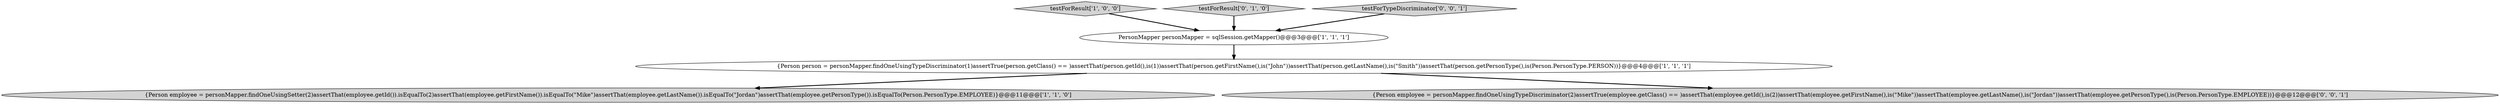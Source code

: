 digraph {
0 [style = filled, label = "testForResult['1', '0', '0']", fillcolor = lightgray, shape = diamond image = "AAA0AAABBB1BBB"];
2 [style = filled, label = "{Person person = personMapper.findOneUsingTypeDiscriminator(1)assertTrue(person.getClass() == )assertThat(person.getId(),is(1))assertThat(person.getFirstName(),is(\"John\"))assertThat(person.getLastName(),is(\"Smith\"))assertThat(person.getPersonType(),is(Person.PersonType.PERSON))}@@@4@@@['1', '1', '1']", fillcolor = white, shape = ellipse image = "AAA0AAABBB1BBB"];
4 [style = filled, label = "testForResult['0', '1', '0']", fillcolor = lightgray, shape = diamond image = "AAA0AAABBB2BBB"];
1 [style = filled, label = "{Person employee = personMapper.findOneUsingSetter(2)assertThat(employee.getId()).isEqualTo(2)assertThat(employee.getFirstName()).isEqualTo(\"Mike\")assertThat(employee.getLastName()).isEqualTo(\"Jordan\")assertThat(employee.getPersonType()).isEqualTo(Person.PersonType.EMPLOYEE)}@@@11@@@['1', '1', '0']", fillcolor = lightgray, shape = ellipse image = "AAA0AAABBB1BBB"];
3 [style = filled, label = "PersonMapper personMapper = sqlSession.getMapper()@@@3@@@['1', '1', '1']", fillcolor = white, shape = ellipse image = "AAA0AAABBB1BBB"];
6 [style = filled, label = "{Person employee = personMapper.findOneUsingTypeDiscriminator(2)assertTrue(employee.getClass() == )assertThat(employee.getId(),is(2))assertThat(employee.getFirstName(),is(\"Mike\"))assertThat(employee.getLastName(),is(\"Jordan\"))assertThat(employee.getPersonType(),is(Person.PersonType.EMPLOYEE))}@@@12@@@['0', '0', '1']", fillcolor = lightgray, shape = ellipse image = "AAA0AAABBB3BBB"];
5 [style = filled, label = "testForTypeDiscriminator['0', '0', '1']", fillcolor = lightgray, shape = diamond image = "AAA0AAABBB3BBB"];
0->3 [style = bold, label=""];
5->3 [style = bold, label=""];
4->3 [style = bold, label=""];
3->2 [style = bold, label=""];
2->6 [style = bold, label=""];
2->1 [style = bold, label=""];
}
